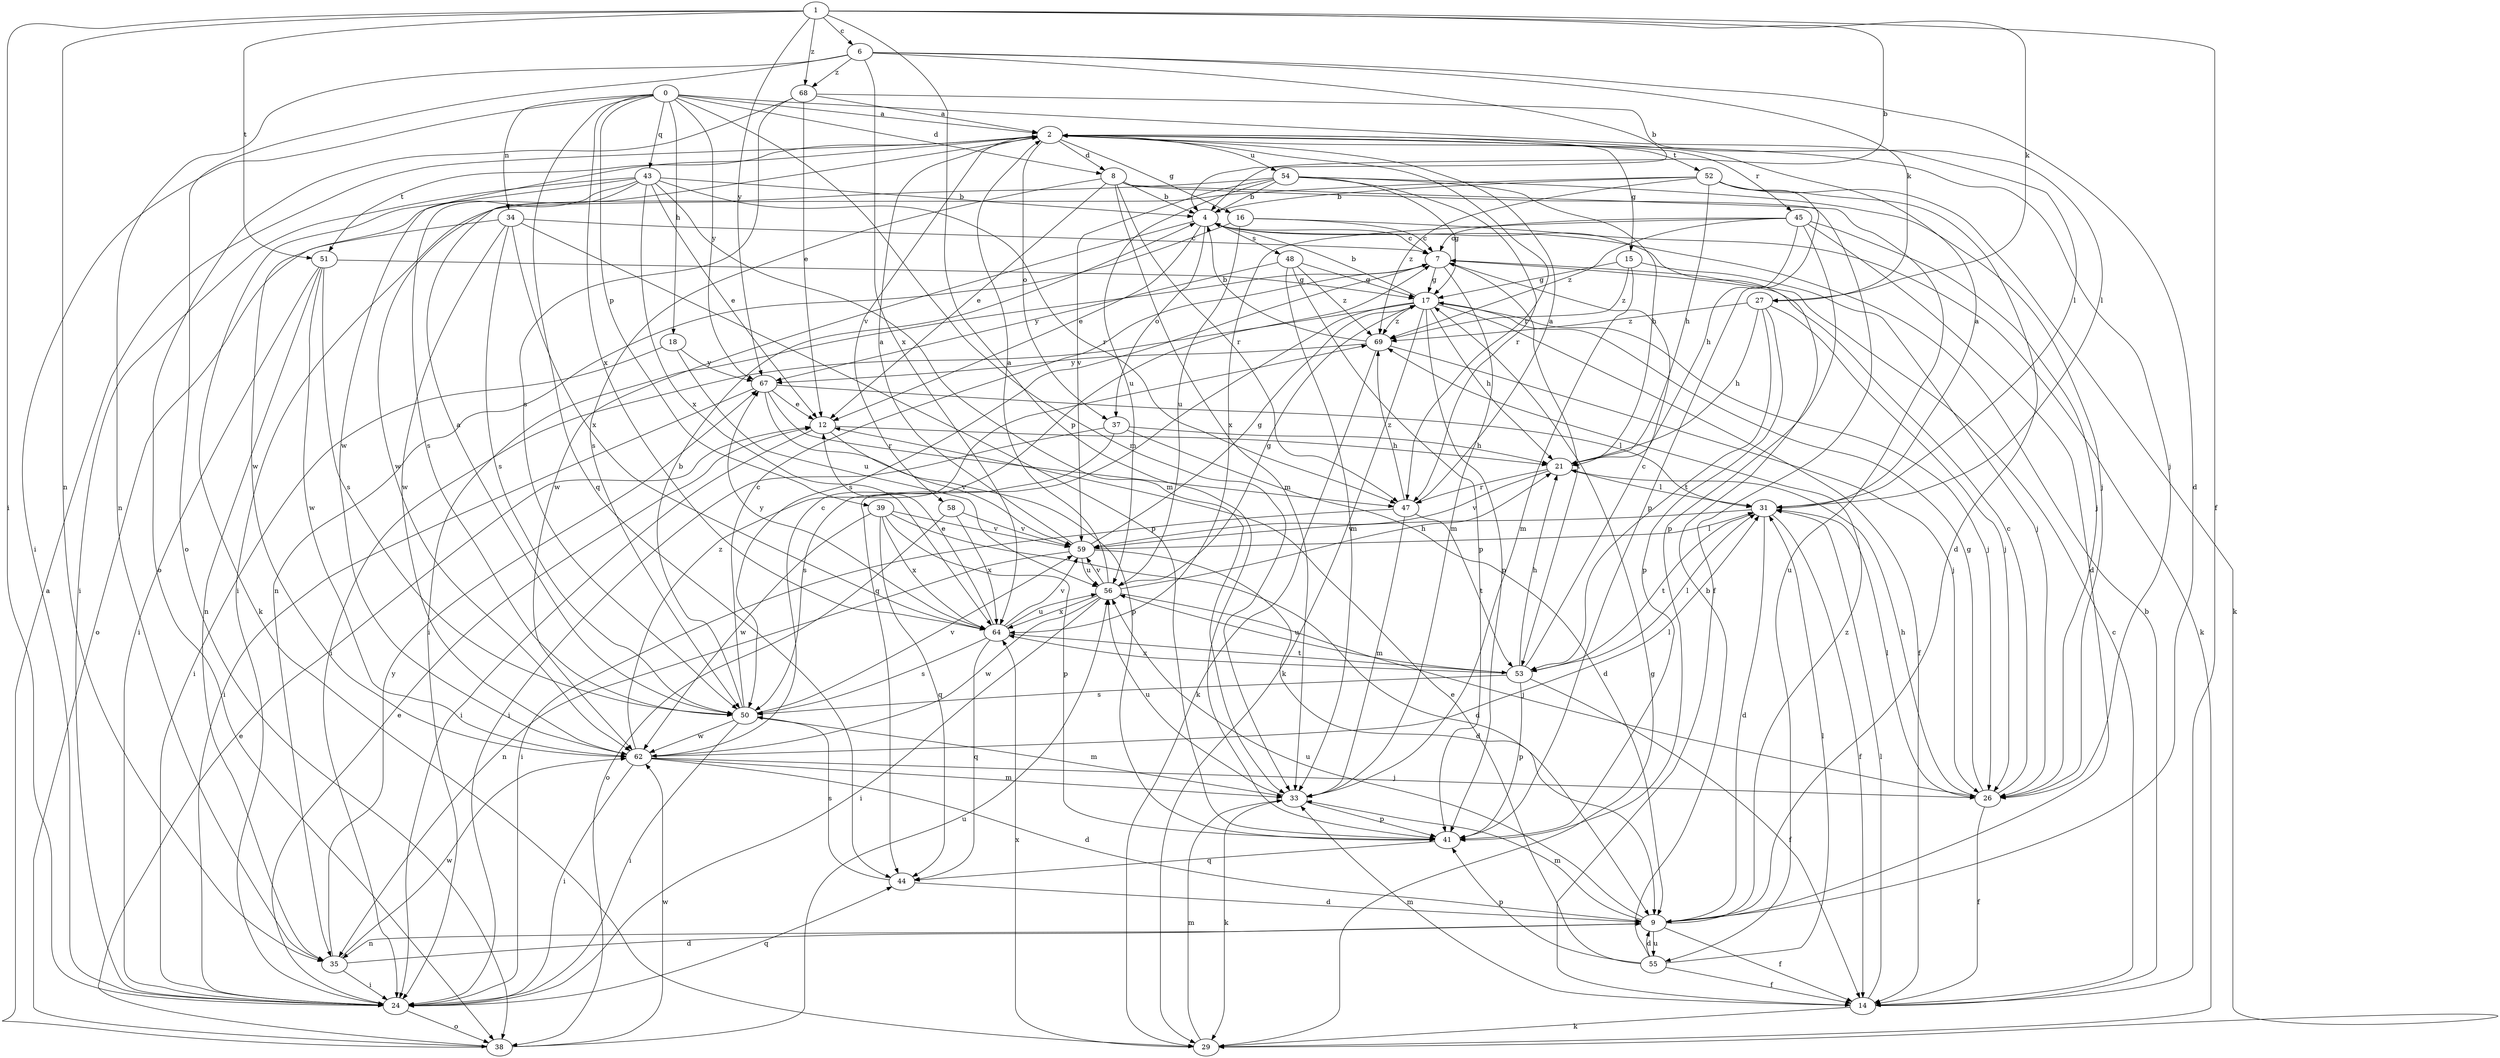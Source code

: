 strict digraph  {
0;
1;
2;
4;
6;
7;
8;
9;
12;
14;
15;
16;
17;
18;
21;
24;
26;
27;
29;
31;
33;
34;
35;
37;
38;
39;
41;
43;
44;
45;
47;
48;
50;
51;
52;
53;
54;
55;
56;
58;
59;
62;
64;
67;
68;
69;
0 -> 2  [label=a];
0 -> 8  [label=d];
0 -> 18  [label=h];
0 -> 24  [label=i];
0 -> 31  [label=l];
0 -> 33  [label=m];
0 -> 34  [label=n];
0 -> 39  [label=p];
0 -> 43  [label=q];
0 -> 44  [label=q];
0 -> 64  [label=x];
0 -> 67  [label=y];
1 -> 4  [label=b];
1 -> 6  [label=c];
1 -> 14  [label=f];
1 -> 24  [label=i];
1 -> 27  [label=k];
1 -> 35  [label=n];
1 -> 41  [label=p];
1 -> 51  [label=t];
1 -> 67  [label=y];
1 -> 68  [label=z];
2 -> 8  [label=d];
2 -> 15  [label=g];
2 -> 16  [label=g];
2 -> 26  [label=j];
2 -> 37  [label=o];
2 -> 45  [label=r];
2 -> 47  [label=r];
2 -> 51  [label=t];
2 -> 52  [label=t];
2 -> 54  [label=u];
2 -> 58  [label=v];
2 -> 62  [label=w];
4 -> 7  [label=c];
4 -> 12  [label=e];
4 -> 37  [label=o];
4 -> 48  [label=s];
4 -> 62  [label=w];
6 -> 4  [label=b];
6 -> 9  [label=d];
6 -> 27  [label=k];
6 -> 35  [label=n];
6 -> 38  [label=o];
6 -> 64  [label=x];
6 -> 68  [label=z];
7 -> 17  [label=g];
7 -> 24  [label=i];
7 -> 33  [label=m];
7 -> 50  [label=s];
7 -> 53  [label=t];
8 -> 4  [label=b];
8 -> 12  [label=e];
8 -> 14  [label=f];
8 -> 33  [label=m];
8 -> 47  [label=r];
8 -> 50  [label=s];
8 -> 55  [label=u];
9 -> 14  [label=f];
9 -> 33  [label=m];
9 -> 35  [label=n];
9 -> 55  [label=u];
9 -> 56  [label=u];
9 -> 69  [label=z];
12 -> 21  [label=h];
12 -> 24  [label=i];
12 -> 59  [label=v];
14 -> 4  [label=b];
14 -> 7  [label=c];
14 -> 29  [label=k];
14 -> 31  [label=l];
14 -> 33  [label=m];
15 -> 17  [label=g];
15 -> 26  [label=j];
15 -> 33  [label=m];
15 -> 69  [label=z];
16 -> 7  [label=c];
16 -> 29  [label=k];
16 -> 35  [label=n];
16 -> 56  [label=u];
17 -> 4  [label=b];
17 -> 14  [label=f];
17 -> 21  [label=h];
17 -> 24  [label=i];
17 -> 26  [label=j];
17 -> 29  [label=k];
17 -> 41  [label=p];
17 -> 44  [label=q];
17 -> 69  [label=z];
18 -> 24  [label=i];
18 -> 56  [label=u];
18 -> 67  [label=y];
21 -> 31  [label=l];
21 -> 47  [label=r];
21 -> 59  [label=v];
24 -> 12  [label=e];
24 -> 38  [label=o];
24 -> 44  [label=q];
26 -> 7  [label=c];
26 -> 14  [label=f];
26 -> 17  [label=g];
26 -> 21  [label=h];
26 -> 31  [label=l];
27 -> 21  [label=h];
27 -> 26  [label=j];
27 -> 41  [label=p];
27 -> 53  [label=t];
27 -> 69  [label=z];
29 -> 17  [label=g];
29 -> 33  [label=m];
29 -> 64  [label=x];
31 -> 2  [label=a];
31 -> 9  [label=d];
31 -> 14  [label=f];
31 -> 53  [label=t];
31 -> 59  [label=v];
33 -> 29  [label=k];
33 -> 41  [label=p];
33 -> 56  [label=u];
34 -> 7  [label=c];
34 -> 38  [label=o];
34 -> 41  [label=p];
34 -> 50  [label=s];
34 -> 62  [label=w];
34 -> 64  [label=x];
35 -> 9  [label=d];
35 -> 24  [label=i];
35 -> 62  [label=w];
35 -> 67  [label=y];
37 -> 9  [label=d];
37 -> 21  [label=h];
37 -> 24  [label=i];
37 -> 50  [label=s];
38 -> 2  [label=a];
38 -> 12  [label=e];
38 -> 56  [label=u];
38 -> 62  [label=w];
39 -> 9  [label=d];
39 -> 41  [label=p];
39 -> 44  [label=q];
39 -> 59  [label=v];
39 -> 62  [label=w];
39 -> 64  [label=x];
41 -> 44  [label=q];
43 -> 4  [label=b];
43 -> 12  [label=e];
43 -> 24  [label=i];
43 -> 29  [label=k];
43 -> 33  [label=m];
43 -> 47  [label=r];
43 -> 50  [label=s];
43 -> 62  [label=w];
43 -> 64  [label=x];
44 -> 9  [label=d];
44 -> 50  [label=s];
45 -> 7  [label=c];
45 -> 9  [label=d];
45 -> 21  [label=h];
45 -> 26  [label=j];
45 -> 41  [label=p];
45 -> 64  [label=x];
45 -> 69  [label=z];
47 -> 2  [label=a];
47 -> 24  [label=i];
47 -> 33  [label=m];
47 -> 53  [label=t];
47 -> 69  [label=z];
48 -> 17  [label=g];
48 -> 33  [label=m];
48 -> 41  [label=p];
48 -> 67  [label=y];
48 -> 69  [label=z];
50 -> 2  [label=a];
50 -> 4  [label=b];
50 -> 7  [label=c];
50 -> 24  [label=i];
50 -> 33  [label=m];
50 -> 59  [label=v];
50 -> 62  [label=w];
51 -> 17  [label=g];
51 -> 24  [label=i];
51 -> 35  [label=n];
51 -> 50  [label=s];
51 -> 62  [label=w];
52 -> 4  [label=b];
52 -> 9  [label=d];
52 -> 21  [label=h];
52 -> 24  [label=i];
52 -> 29  [label=k];
52 -> 41  [label=p];
52 -> 69  [label=z];
53 -> 7  [label=c];
53 -> 14  [label=f];
53 -> 21  [label=h];
53 -> 31  [label=l];
53 -> 41  [label=p];
53 -> 50  [label=s];
53 -> 56  [label=u];
53 -> 64  [label=x];
54 -> 4  [label=b];
54 -> 17  [label=g];
54 -> 21  [label=h];
54 -> 26  [label=j];
54 -> 47  [label=r];
54 -> 56  [label=u];
54 -> 59  [label=v];
54 -> 62  [label=w];
55 -> 4  [label=b];
55 -> 9  [label=d];
55 -> 12  [label=e];
55 -> 14  [label=f];
55 -> 31  [label=l];
55 -> 41  [label=p];
56 -> 2  [label=a];
56 -> 17  [label=g];
56 -> 21  [label=h];
56 -> 24  [label=i];
56 -> 26  [label=j];
56 -> 59  [label=v];
56 -> 62  [label=w];
56 -> 64  [label=x];
58 -> 38  [label=o];
58 -> 59  [label=v];
58 -> 64  [label=x];
59 -> 2  [label=a];
59 -> 9  [label=d];
59 -> 17  [label=g];
59 -> 31  [label=l];
59 -> 35  [label=n];
59 -> 56  [label=u];
62 -> 7  [label=c];
62 -> 9  [label=d];
62 -> 24  [label=i];
62 -> 26  [label=j];
62 -> 31  [label=l];
62 -> 33  [label=m];
62 -> 69  [label=z];
64 -> 12  [label=e];
64 -> 44  [label=q];
64 -> 50  [label=s];
64 -> 53  [label=t];
64 -> 56  [label=u];
64 -> 59  [label=v];
64 -> 67  [label=y];
67 -> 12  [label=e];
67 -> 24  [label=i];
67 -> 31  [label=l];
67 -> 41  [label=p];
67 -> 47  [label=r];
68 -> 2  [label=a];
68 -> 12  [label=e];
68 -> 31  [label=l];
68 -> 38  [label=o];
68 -> 50  [label=s];
69 -> 4  [label=b];
69 -> 26  [label=j];
69 -> 29  [label=k];
69 -> 67  [label=y];
}
